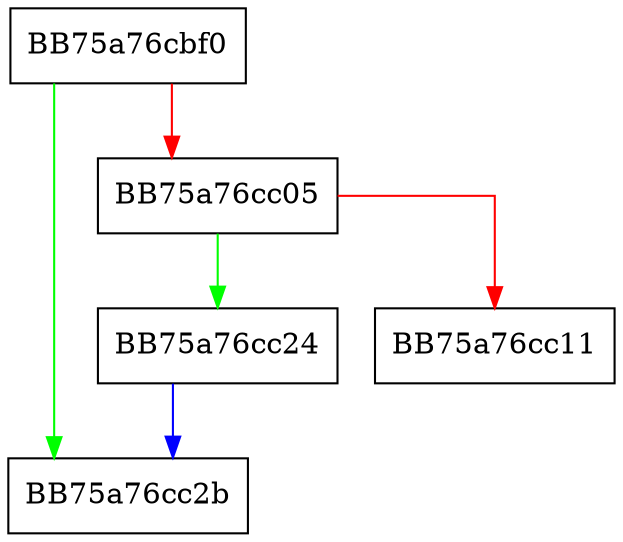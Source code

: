 digraph WrapperCertFreeCertificateContext {
  node [shape="box"];
  graph [splines=ortho];
  BB75a76cbf0 -> BB75a76cc2b [color="green"];
  BB75a76cbf0 -> BB75a76cc05 [color="red"];
  BB75a76cc05 -> BB75a76cc24 [color="green"];
  BB75a76cc05 -> BB75a76cc11 [color="red"];
  BB75a76cc24 -> BB75a76cc2b [color="blue"];
}